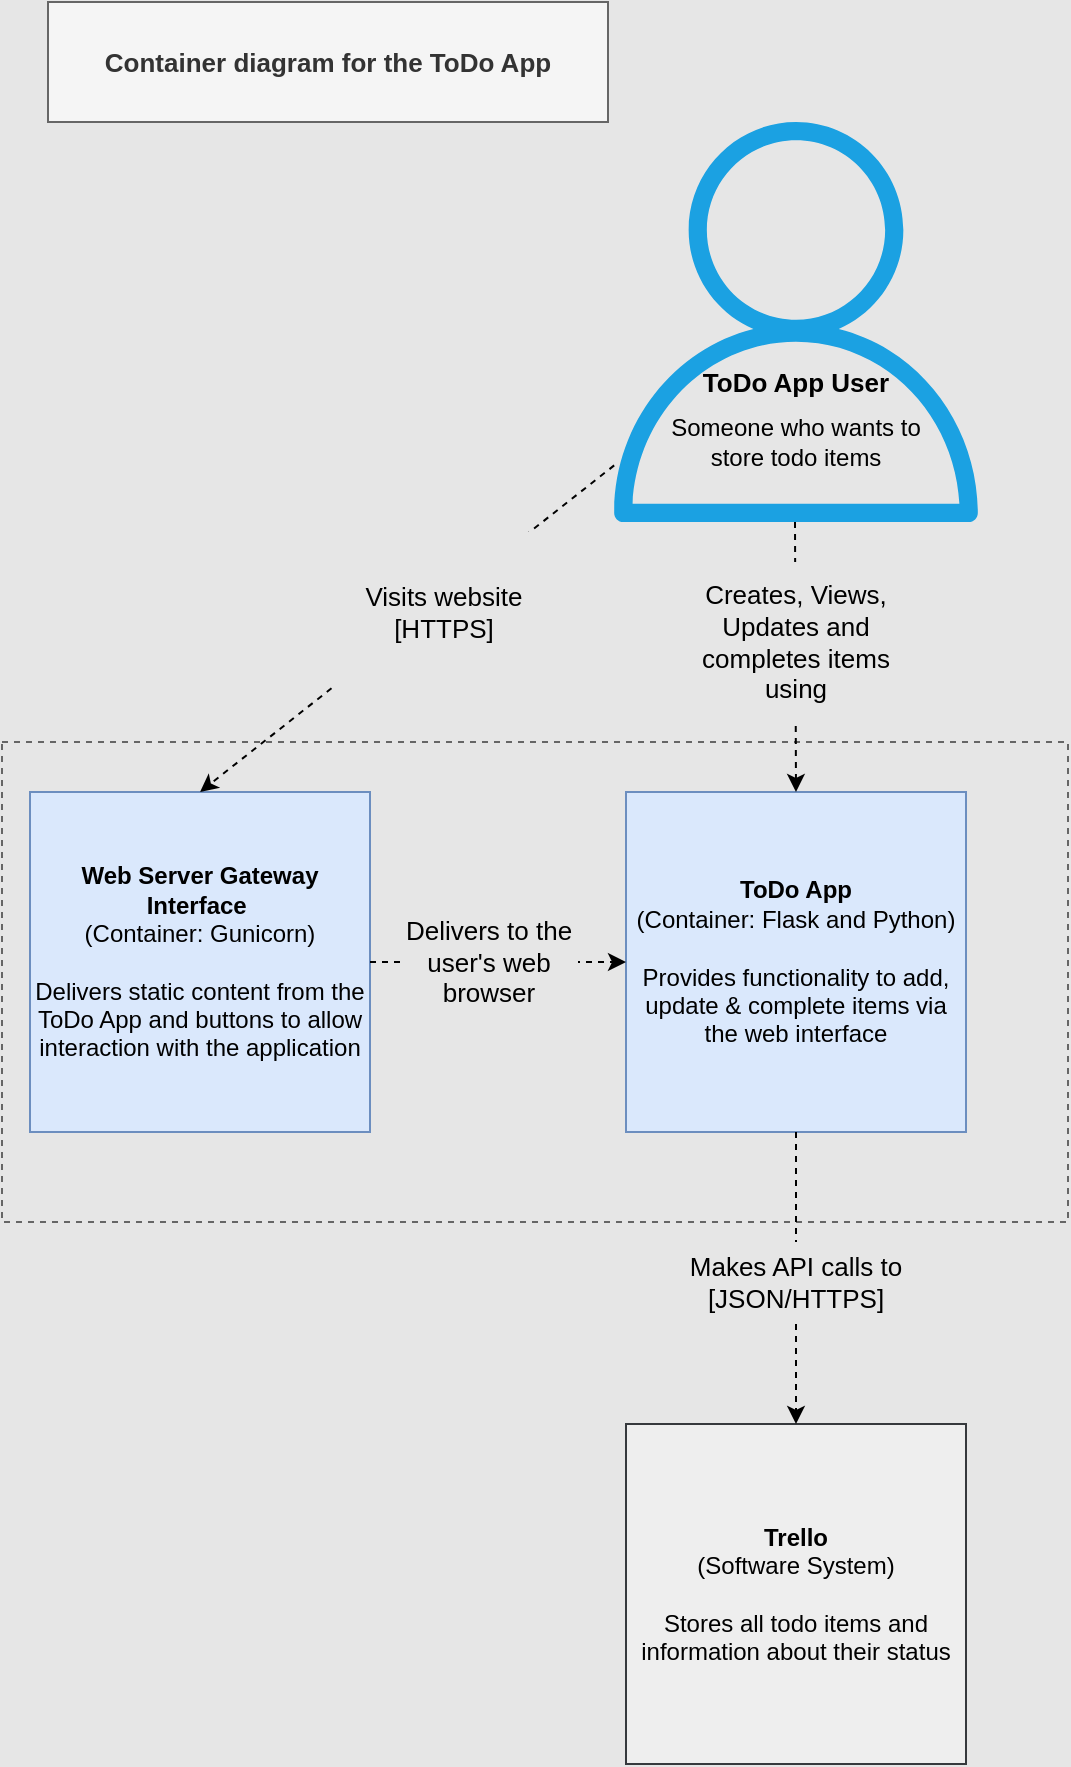 <mxfile version="14.2.9" type="device"><diagram id="N2OBKoh101FSIIjhqq-J" name="Page-1"><mxGraphModel dx="1422" dy="772" grid="0" gridSize="10" guides="1" tooltips="1" connect="1" arrows="1" fold="1" page="1" pageScale="1" pageWidth="850" pageHeight="1100" background="#E6E6E6" math="0" shadow="0"><root><mxCell id="0"/><mxCell id="1" parent="0"/><mxCell id="rQ4Nbmn6RV9HW0LWCKAn-12" value="" style="rounded=0;whiteSpace=wrap;html=1;dashed=1;strokeColor=#666666;fontColor=#333333;fillColor=#E6E6E6;" vertex="1" parent="1"><mxGeometry x="17" y="410" width="533" height="240" as="geometry"/></mxCell><mxCell id="rQ4Nbmn6RV9HW0LWCKAn-1" value="" style="outlineConnect=0;fontColor=#ffffff;fillColor=#1ba1e2;dashed=0;verticalLabelPosition=bottom;verticalAlign=top;align=center;html=1;fontSize=12;fontStyle=0;aspect=fixed;pointerEvents=1;shape=mxgraph.aws4.user;shadow=0;strokeColor=#006EAF;" vertex="1" parent="1"><mxGeometry x="314" y="100" width="200" height="200" as="geometry"/></mxCell><mxCell id="rQ4Nbmn6RV9HW0LWCKAn-2" value="&lt;b&gt;ToDo App&lt;/b&gt;&lt;br&gt;(Container: Flask and Python)&lt;br&gt;&lt;br&gt;Provides functionality to add, update &amp;amp; complete items via the web interface" style="whiteSpace=wrap;html=1;aspect=fixed;fillColor=#dae8fc;strokeColor=#6c8ebf;" vertex="1" parent="1"><mxGeometry x="329" y="435" width="170" height="170" as="geometry"/></mxCell><mxCell id="rQ4Nbmn6RV9HW0LWCKAn-3" value="&lt;b&gt;Trello&lt;/b&gt;&lt;br&gt;(Software System)&lt;br&gt;&lt;br&gt;Stores all todo items and information about their status" style="whiteSpace=wrap;html=1;aspect=fixed;fillColor=#eeeeee;strokeColor=#36393d;" vertex="1" parent="1"><mxGeometry x="329" y="751" width="170" height="170" as="geometry"/></mxCell><mxCell id="rQ4Nbmn6RV9HW0LWCKAn-5" value="" style="endArrow=classic;html=1;exitX=0.5;exitY=1;exitDx=0;exitDy=0;dashed=1;" edge="1" parent="1"><mxGeometry width="50" height="50" relative="1" as="geometry"><mxPoint x="413.5" y="300" as="sourcePoint"/><mxPoint x="414" y="435" as="targetPoint"/></mxGeometry></mxCell><mxCell id="rQ4Nbmn6RV9HW0LWCKAn-6" value="ToDo App User" style="text;html=1;strokeColor=none;align=center;verticalAlign=middle;whiteSpace=wrap;rounded=0;shadow=0;fontStyle=1;fontSize=13;" vertex="1" parent="1"><mxGeometry x="364" y="220" width="100" height="20" as="geometry"/></mxCell><mxCell id="rQ4Nbmn6RV9HW0LWCKAn-7" value="&#10;&#10;&lt;span style=&quot;color: rgb(0, 0, 0); font-family: helvetica; font-size: 12px; font-style: normal; font-weight: 400; letter-spacing: normal; text-align: center; text-indent: 0px; text-transform: none; word-spacing: 0px; display: inline; float: none;&quot;&gt;Someone who wants to store todo items&lt;/span&gt;&#10;&#10;" style="text;html=1;align=center;verticalAlign=middle;whiteSpace=wrap;rounded=0;shadow=0;fontStyle=1;labelBackgroundColor=none;" vertex="1" parent="1"><mxGeometry x="349" y="250" width="130" height="20" as="geometry"/></mxCell><mxCell id="rQ4Nbmn6RV9HW0LWCKAn-10" value="&lt;b&gt;Container diagram for the ToDo App&lt;/b&gt;" style="text;html=1;align=center;verticalAlign=middle;whiteSpace=wrap;rounded=0;shadow=0;fontSize=13;fillColor=#f5f5f5;strokeColor=#666666;fontColor=#333333;" vertex="1" parent="1"><mxGeometry x="40" y="40" width="280" height="60" as="geometry"/></mxCell><mxCell id="rQ4Nbmn6RV9HW0LWCKAn-11" value="&lt;b&gt;Web Server Gateway Interface&amp;nbsp;&lt;/b&gt;&lt;br&gt;(Container: Gunicorn)&lt;br&gt;&lt;br&gt;Delivers static content from the ToDo App and buttons to allow interaction with the application" style="whiteSpace=wrap;html=1;aspect=fixed;fillColor=#dae8fc;strokeColor=#6c8ebf;" vertex="1" parent="1"><mxGeometry x="31" y="435" width="170" height="170" as="geometry"/></mxCell><mxCell id="rQ4Nbmn6RV9HW0LWCKAn-8" value="Creates, Views, Updates and completes items using" style="text;html=1;align=center;verticalAlign=middle;whiteSpace=wrap;rounded=0;shadow=0;fontSize=13;labelBackgroundColor=none;labelBorderColor=none;fillColor=#E6e6e6;" vertex="1" parent="1"><mxGeometry x="359" y="320" width="110" height="80" as="geometry"/></mxCell><mxCell id="rQ4Nbmn6RV9HW0LWCKAn-4" value="" style="endArrow=classic;html=1;entryX=0.5;entryY=0;entryDx=0;entryDy=0;exitX=0.5;exitY=1;exitDx=0;exitDy=0;dashed=1;jumpStyle=gap;jumpSize=20;" edge="1" parent="1" source="rQ4Nbmn6RV9HW0LWCKAn-2" target="rQ4Nbmn6RV9HW0LWCKAn-3"><mxGeometry width="50" height="50" relative="1" as="geometry"><mxPoint x="464" y="510" as="sourcePoint"/><mxPoint x="514" y="460" as="targetPoint"/></mxGeometry></mxCell><mxCell id="rQ4Nbmn6RV9HW0LWCKAn-9" value="Makes API calls to&lt;br&gt;[JSON/HTTPS]" style="text;html=1;align=center;verticalAlign=middle;whiteSpace=wrap;rounded=0;shadow=0;fontSize=13;fillColor=#E6E6E6;fontStyle=0" vertex="1" parent="1"><mxGeometry x="359" y="660" width="110" height="39" as="geometry"/></mxCell><mxCell id="rQ4Nbmn6RV9HW0LWCKAn-15" value="" style="endArrow=classic;html=1;dashed=1;jumpStyle=gap;jumpSize=20;" edge="1" parent="1" source="rQ4Nbmn6RV9HW0LWCKAn-11" target="rQ4Nbmn6RV9HW0LWCKAn-2"><mxGeometry width="50" height="50" relative="1" as="geometry"><mxPoint x="260" y="498" as="sourcePoint"/><mxPoint x="260" y="644" as="targetPoint"/><Array as="points"><mxPoint x="273" y="520"/></Array></mxGeometry></mxCell><mxCell id="rQ4Nbmn6RV9HW0LWCKAn-17" value="Delivers to the user's web browser" style="text;html=1;align=center;verticalAlign=middle;whiteSpace=wrap;rounded=0;shadow=0;fontSize=13;fillColor=#E6E6E6;" vertex="1" parent="1"><mxGeometry x="216" y="500.5" width="89" height="39" as="geometry"/></mxCell><mxCell id="rQ4Nbmn6RV9HW0LWCKAn-19" value="" style="endArrow=classic;html=1;dashed=1;entryX=0.5;entryY=0;entryDx=0;entryDy=0;" edge="1" parent="1" source="rQ4Nbmn6RV9HW0LWCKAn-1" target="rQ4Nbmn6RV9HW0LWCKAn-11"><mxGeometry width="50" height="50" relative="1" as="geometry"><mxPoint x="423.5" y="310" as="sourcePoint"/><mxPoint x="424" y="445" as="targetPoint"/></mxGeometry></mxCell><mxCell id="rQ4Nbmn6RV9HW0LWCKAn-21" value="Visits website&lt;br&gt;[HTTPS]" style="text;html=1;align=center;verticalAlign=middle;whiteSpace=wrap;rounded=0;shadow=0;fontSize=13;labelBackgroundColor=none;labelBorderColor=none;fillColor=#E6e6e6;" vertex="1" parent="1"><mxGeometry x="183" y="305" width="110" height="80" as="geometry"/></mxCell></root></mxGraphModel></diagram></mxfile>